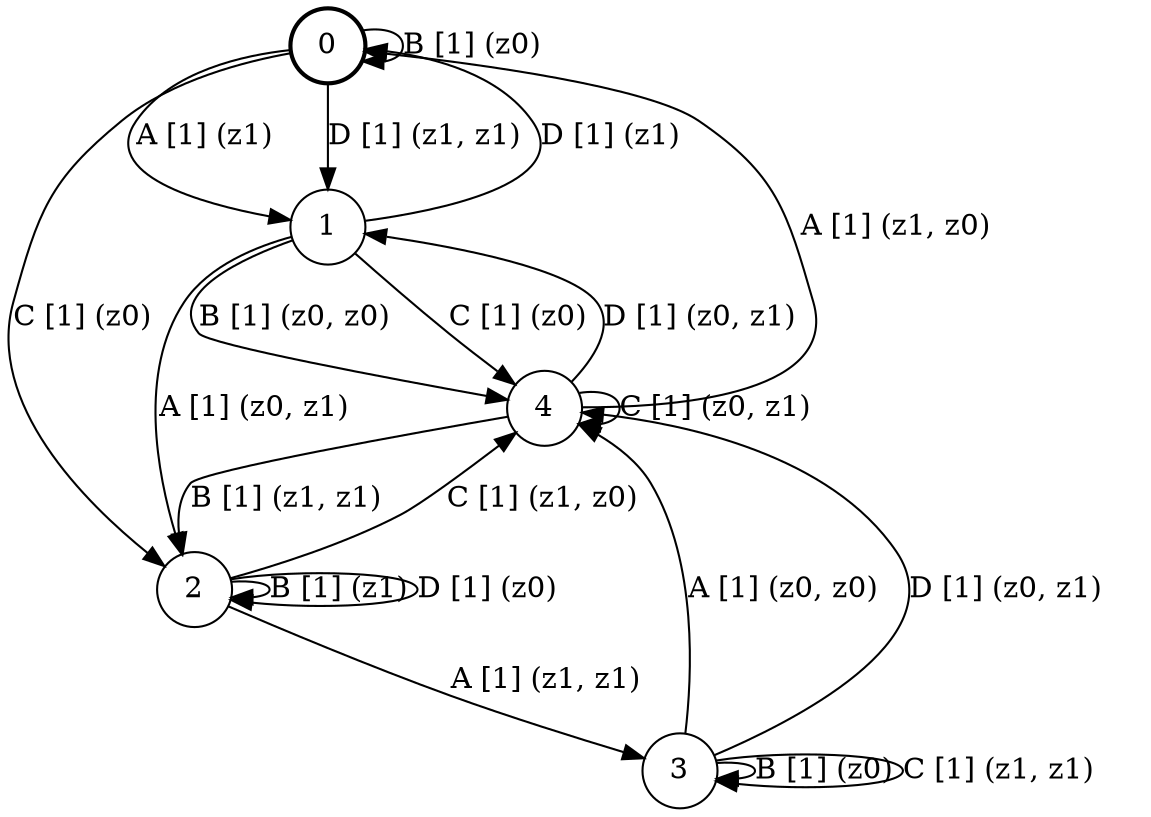 # generated file, don't try to modify
# command: dot -Tpng <filename> > tree.png
digraph Automaton {
    node [shape = circle];
    0 [style = "bold"];
    0 -> 1 [label = "A [1] (z1) "];
    0 -> 0 [label = "B [1] (z0) "];
    0 -> 2 [label = "C [1] (z0) "];
    0 -> 1 [label = "D [1] (z1, z1) "];
    1 -> 2 [label = "A [1] (z0, z1) "];
    1 -> 4 [label = "B [1] (z0, z0) "];
    1 -> 4 [label = "C [1] (z0) "];
    1 -> 0 [label = "D [1] (z1) "];
    2 -> 3 [label = "A [1] (z1, z1) "];
    2 -> 2 [label = "B [1] (z1) "];
    2 -> 4 [label = "C [1] (z1, z0) "];
    2 -> 2 [label = "D [1] (z0) "];
    3 -> 4 [label = "A [1] (z0, z0) "];
    3 -> 3 [label = "B [1] (z0) "];
    3 -> 3 [label = "C [1] (z1, z1) "];
    3 -> 4 [label = "D [1] (z0, z1) "];
    4 -> 0 [label = "A [1] (z1, z0) "];
    4 -> 2 [label = "B [1] (z1, z1) "];
    4 -> 4 [label = "C [1] (z0, z1) "];
    4 -> 1 [label = "D [1] (z0, z1) "];
}
